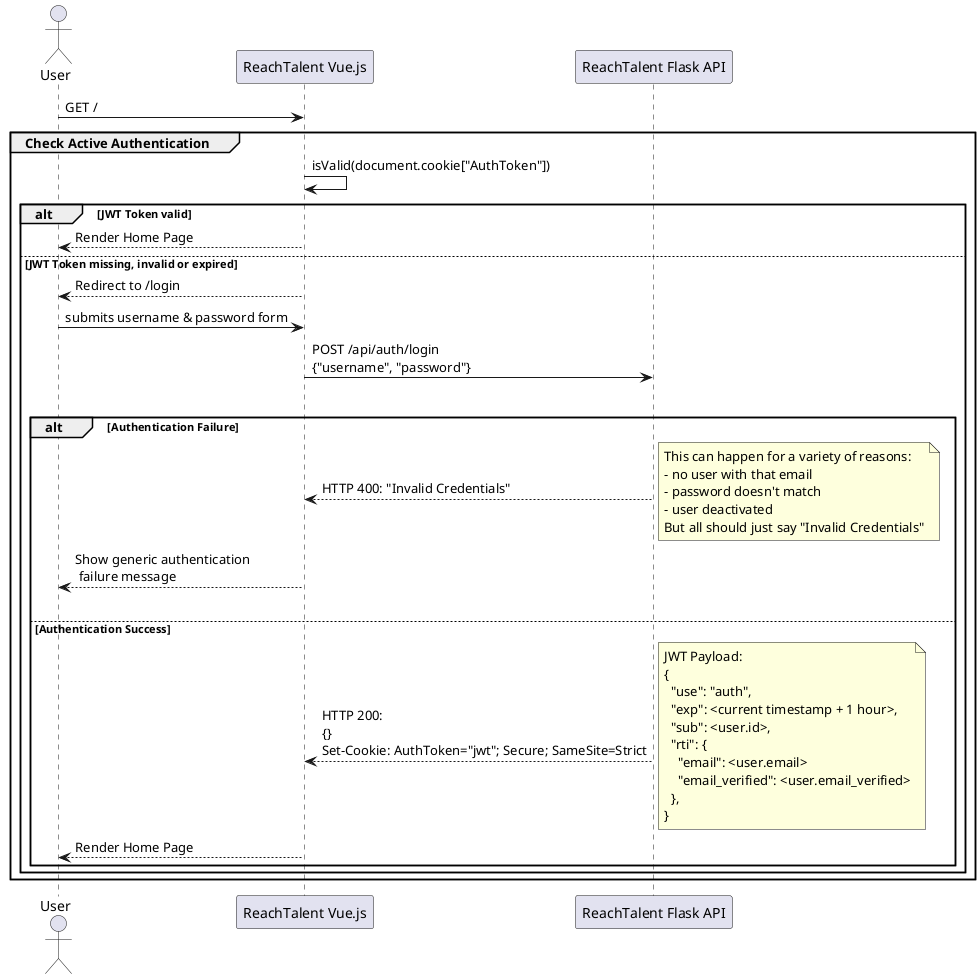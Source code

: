 @startuml

actor User as user
participant "ReachTalent Vue.js" as frontend
participant "ReachTalent Flask API" as backend

user -> frontend: GET /


group Check Active Authentication
frontend -> frontend: isValid(document.cookie["AuthToken"])
alt JWT Token valid
frontend --> user: Render Home Page

else JWT Token missing, invalid or expired
frontend --> user: Redirect to /login
user -> frontend: submits username & password form
frontend -> backend: \
POST /api/auth/login\n\
{"username", "password"}
|||
alt Authentication Failure
return HTTP 400: "Invalid Credentials"
note right: This can happen for a variety of reasons:\n\
- no user with that email\n\
- password doesn't match\n\
- user deactivated\n\
But all should just say "Invalid Credentials"

frontend --> user: Show generic authentication\n failure message
|||
else Authentication Success
backend --> frontend: HTTP 200:\n\
{}\n\
Set-Cookie: AuthToken="jwt"; Secure; SameSite=Strict
note right: JWT Payload:\n\
{\n\
  "use": "auth",\n\
  "exp": <current timestamp + 1 hour>,\n\
  "sub": <user.id>,\n\
  "rti": {\n\
    "email": <user.email>\n\
    "email_verified": <user.email_verified>\n\
  },\n\
}

frontend --> user: Render Home Page
end

end

end


@enduml